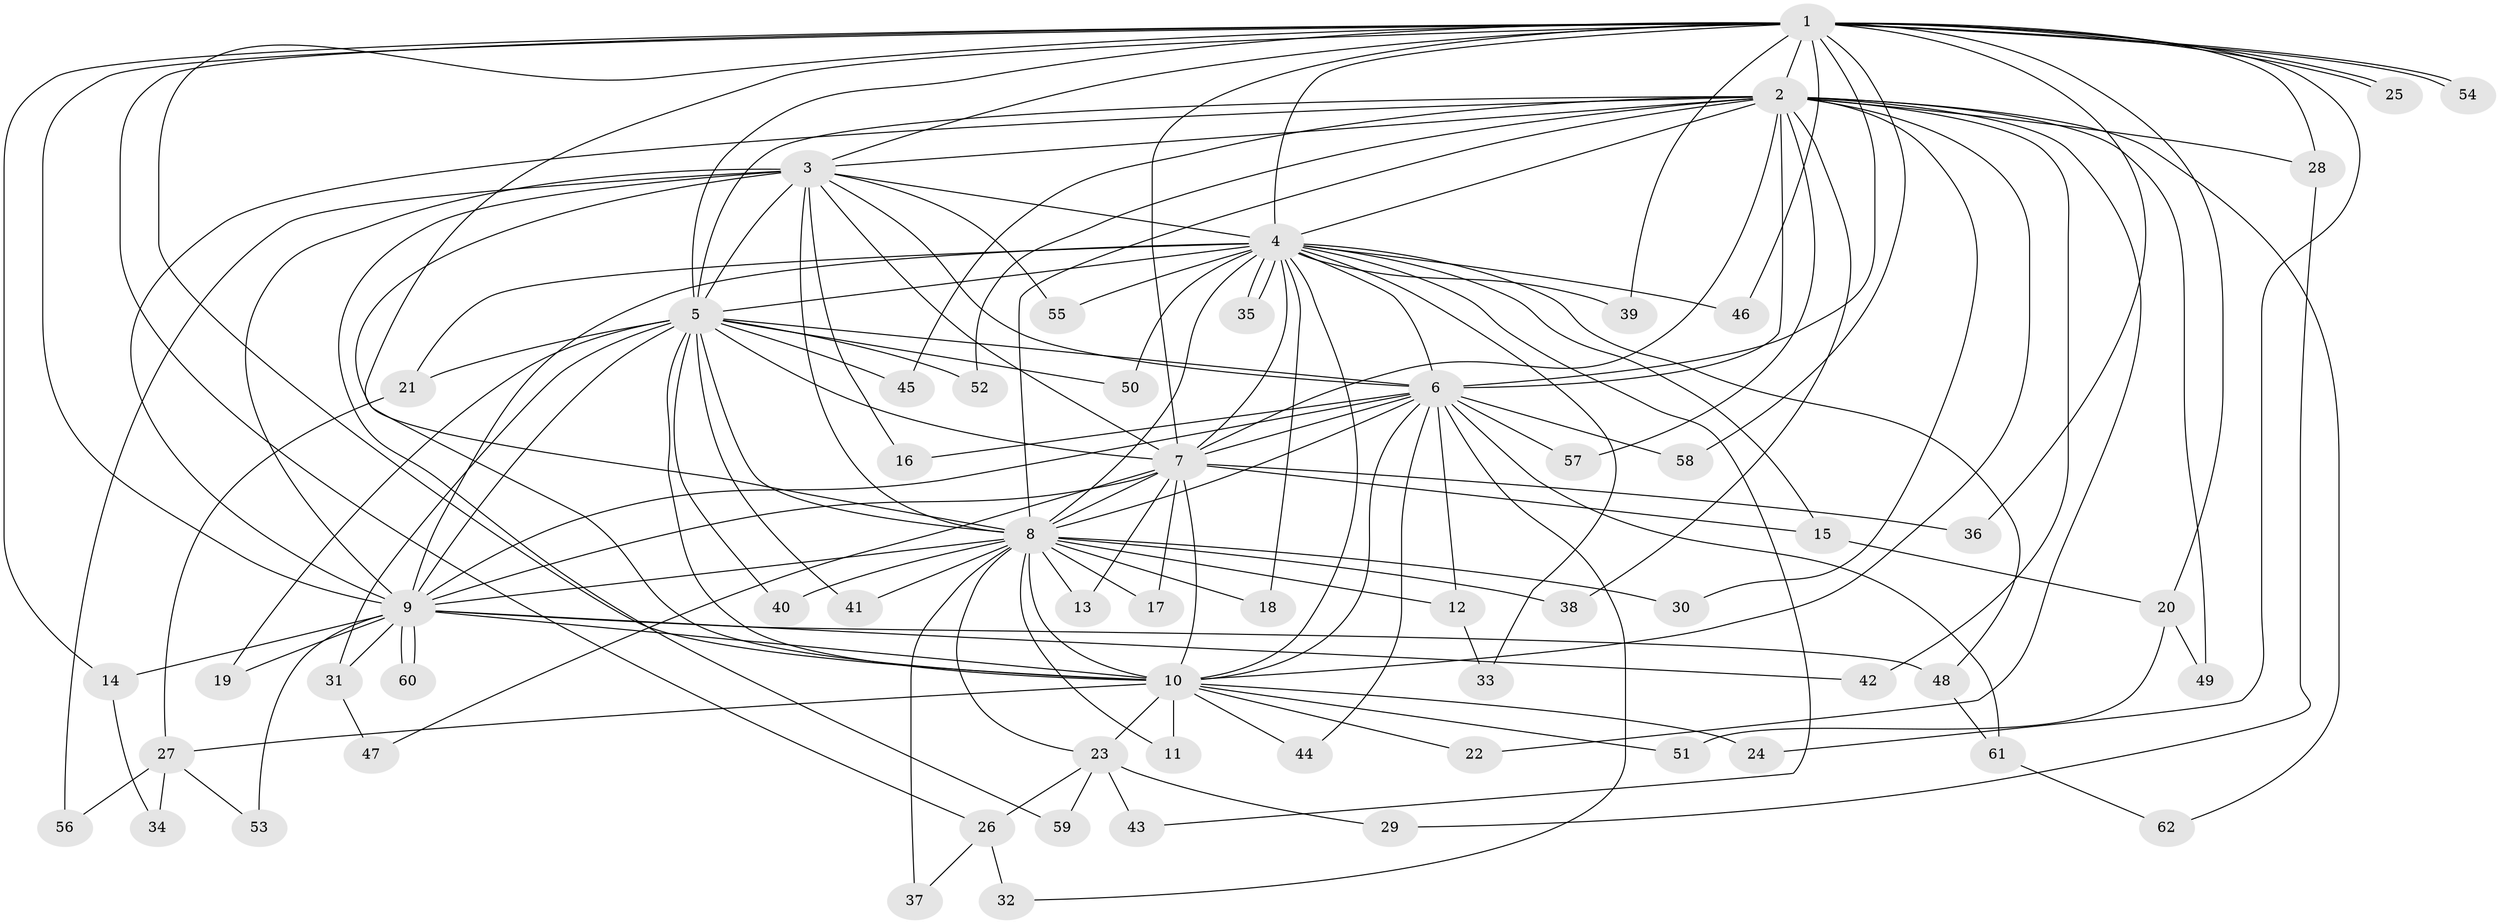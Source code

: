 // coarse degree distribution, {27: 0.02, 24: 0.02, 10: 0.02, 17: 0.02, 13: 0.02, 11: 0.02, 15: 0.02, 14: 0.02, 2: 0.62, 3: 0.1, 5: 0.04, 6: 0.02, 4: 0.02, 1: 0.04}
// Generated by graph-tools (version 1.1) at 2025/23/03/03/25 07:23:42]
// undirected, 62 vertices, 149 edges
graph export_dot {
graph [start="1"]
  node [color=gray90,style=filled];
  1;
  2;
  3;
  4;
  5;
  6;
  7;
  8;
  9;
  10;
  11;
  12;
  13;
  14;
  15;
  16;
  17;
  18;
  19;
  20;
  21;
  22;
  23;
  24;
  25;
  26;
  27;
  28;
  29;
  30;
  31;
  32;
  33;
  34;
  35;
  36;
  37;
  38;
  39;
  40;
  41;
  42;
  43;
  44;
  45;
  46;
  47;
  48;
  49;
  50;
  51;
  52;
  53;
  54;
  55;
  56;
  57;
  58;
  59;
  60;
  61;
  62;
  1 -- 2;
  1 -- 3;
  1 -- 4;
  1 -- 5;
  1 -- 6;
  1 -- 7;
  1 -- 8;
  1 -- 9;
  1 -- 10;
  1 -- 14;
  1 -- 20;
  1 -- 24;
  1 -- 25;
  1 -- 25;
  1 -- 26;
  1 -- 28;
  1 -- 36;
  1 -- 39;
  1 -- 46;
  1 -- 54;
  1 -- 54;
  1 -- 58;
  2 -- 3;
  2 -- 4;
  2 -- 5;
  2 -- 6;
  2 -- 7;
  2 -- 8;
  2 -- 9;
  2 -- 10;
  2 -- 22;
  2 -- 28;
  2 -- 30;
  2 -- 38;
  2 -- 42;
  2 -- 45;
  2 -- 49;
  2 -- 52;
  2 -- 57;
  2 -- 62;
  3 -- 4;
  3 -- 5;
  3 -- 6;
  3 -- 7;
  3 -- 8;
  3 -- 9;
  3 -- 10;
  3 -- 16;
  3 -- 55;
  3 -- 56;
  3 -- 59;
  4 -- 5;
  4 -- 6;
  4 -- 7;
  4 -- 8;
  4 -- 9;
  4 -- 10;
  4 -- 15;
  4 -- 18;
  4 -- 21;
  4 -- 33;
  4 -- 35;
  4 -- 35;
  4 -- 39;
  4 -- 43;
  4 -- 46;
  4 -- 48;
  4 -- 50;
  4 -- 55;
  5 -- 6;
  5 -- 7;
  5 -- 8;
  5 -- 9;
  5 -- 10;
  5 -- 19;
  5 -- 21;
  5 -- 31;
  5 -- 40;
  5 -- 41;
  5 -- 45;
  5 -- 50;
  5 -- 52;
  6 -- 7;
  6 -- 8;
  6 -- 9;
  6 -- 10;
  6 -- 12;
  6 -- 16;
  6 -- 32;
  6 -- 44;
  6 -- 57;
  6 -- 58;
  6 -- 61;
  7 -- 8;
  7 -- 9;
  7 -- 10;
  7 -- 13;
  7 -- 15;
  7 -- 17;
  7 -- 36;
  7 -- 47;
  8 -- 9;
  8 -- 10;
  8 -- 11;
  8 -- 12;
  8 -- 13;
  8 -- 17;
  8 -- 18;
  8 -- 23;
  8 -- 30;
  8 -- 37;
  8 -- 38;
  8 -- 40;
  8 -- 41;
  9 -- 10;
  9 -- 14;
  9 -- 19;
  9 -- 31;
  9 -- 42;
  9 -- 48;
  9 -- 53;
  9 -- 60;
  9 -- 60;
  10 -- 11;
  10 -- 22;
  10 -- 23;
  10 -- 24;
  10 -- 27;
  10 -- 44;
  10 -- 51;
  12 -- 33;
  14 -- 34;
  15 -- 20;
  20 -- 49;
  20 -- 51;
  21 -- 27;
  23 -- 26;
  23 -- 29;
  23 -- 43;
  23 -- 59;
  26 -- 32;
  26 -- 37;
  27 -- 34;
  27 -- 53;
  27 -- 56;
  28 -- 29;
  31 -- 47;
  48 -- 61;
  61 -- 62;
}
